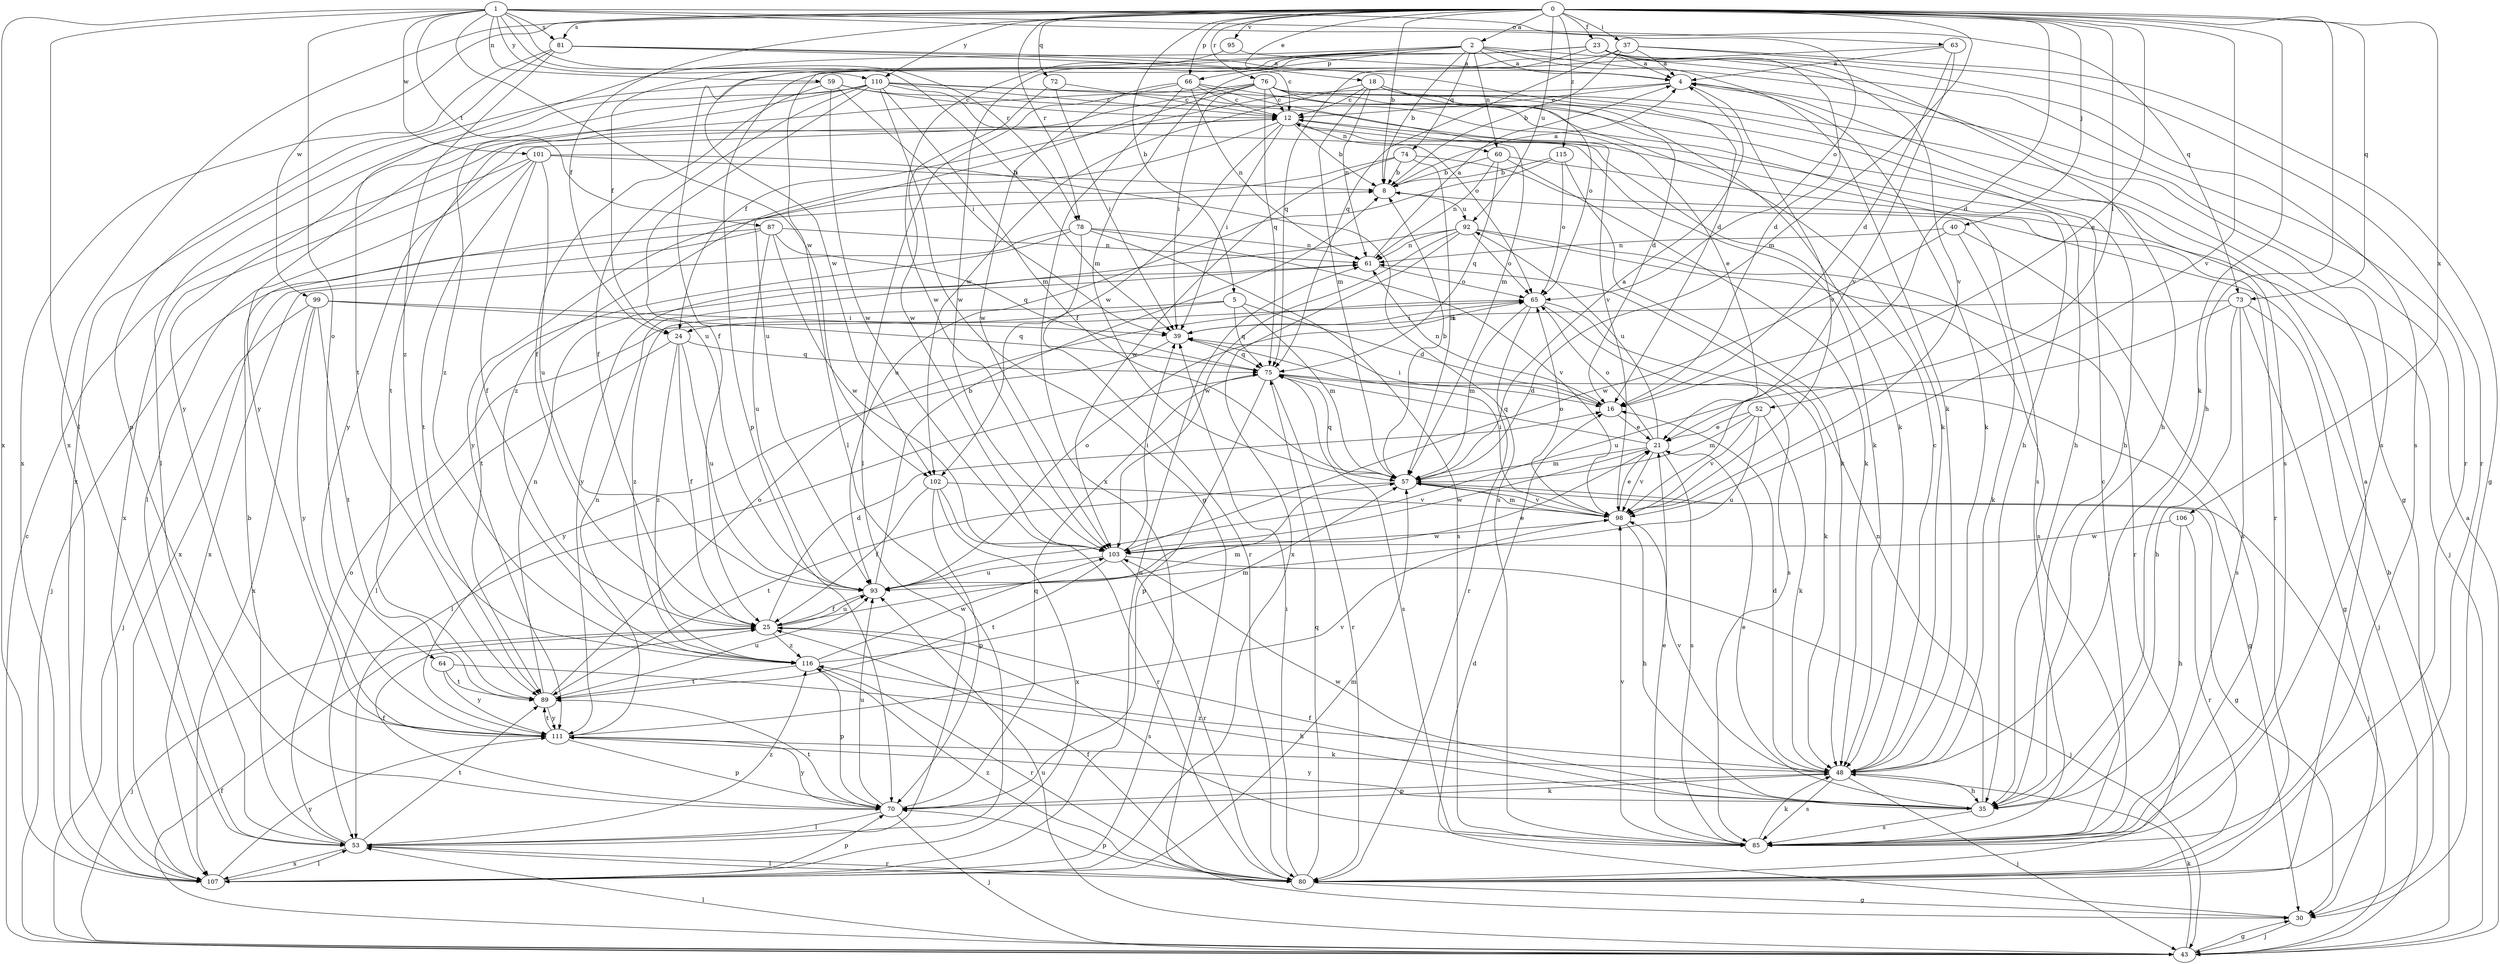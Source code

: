 strict digraph  {
0;
1;
2;
4;
5;
8;
12;
16;
18;
21;
23;
24;
25;
30;
35;
37;
39;
40;
43;
48;
52;
53;
57;
59;
60;
61;
63;
64;
65;
66;
70;
72;
73;
74;
75;
76;
78;
80;
81;
85;
87;
89;
92;
93;
95;
98;
99;
101;
102;
103;
106;
107;
110;
111;
115;
116;
0 -> 2  [label=a];
0 -> 5  [label=b];
0 -> 8  [label=b];
0 -> 16  [label=d];
0 -> 18  [label=e];
0 -> 21  [label=e];
0 -> 23  [label=f];
0 -> 24  [label=f];
0 -> 35  [label=h];
0 -> 37  [label=i];
0 -> 40  [label=j];
0 -> 48  [label=k];
0 -> 52  [label=l];
0 -> 57  [label=m];
0 -> 66  [label=p];
0 -> 72  [label=q];
0 -> 73  [label=q];
0 -> 76  [label=r];
0 -> 78  [label=r];
0 -> 81  [label=s];
0 -> 92  [label=u];
0 -> 95  [label=v];
0 -> 98  [label=v];
0 -> 99  [label=w];
0 -> 106  [label=x];
0 -> 107  [label=x];
0 -> 110  [label=y];
0 -> 115  [label=z];
1 -> 39  [label=i];
1 -> 53  [label=l];
1 -> 59  [label=n];
1 -> 63  [label=o];
1 -> 64  [label=o];
1 -> 65  [label=o];
1 -> 73  [label=q];
1 -> 78  [label=r];
1 -> 81  [label=s];
1 -> 87  [label=t];
1 -> 101  [label=w];
1 -> 102  [label=w];
1 -> 107  [label=x];
1 -> 110  [label=y];
2 -> 4  [label=a];
2 -> 8  [label=b];
2 -> 24  [label=f];
2 -> 48  [label=k];
2 -> 60  [label=n];
2 -> 66  [label=p];
2 -> 74  [label=q];
2 -> 80  [label=r];
2 -> 85  [label=s];
2 -> 89  [label=t];
2 -> 102  [label=w];
4 -> 12  [label=c];
4 -> 24  [label=f];
4 -> 48  [label=k];
4 -> 98  [label=v];
5 -> 16  [label=d];
5 -> 24  [label=f];
5 -> 57  [label=m];
5 -> 75  [label=q];
5 -> 116  [label=z];
8 -> 4  [label=a];
8 -> 92  [label=u];
12 -> 8  [label=b];
12 -> 39  [label=i];
12 -> 48  [label=k];
12 -> 60  [label=n];
12 -> 85  [label=s];
12 -> 102  [label=w];
12 -> 111  [label=y];
12 -> 116  [label=z];
16 -> 21  [label=e];
16 -> 39  [label=i];
16 -> 61  [label=n];
18 -> 12  [label=c];
18 -> 16  [label=d];
18 -> 35  [label=h];
18 -> 48  [label=k];
18 -> 57  [label=m];
18 -> 61  [label=n];
18 -> 102  [label=w];
21 -> 57  [label=m];
21 -> 65  [label=o];
21 -> 75  [label=q];
21 -> 85  [label=s];
21 -> 92  [label=u];
21 -> 98  [label=v];
21 -> 103  [label=w];
23 -> 4  [label=a];
23 -> 16  [label=d];
23 -> 25  [label=f];
23 -> 35  [label=h];
23 -> 53  [label=l];
23 -> 75  [label=q];
23 -> 85  [label=s];
23 -> 98  [label=v];
23 -> 103  [label=w];
24 -> 25  [label=f];
24 -> 53  [label=l];
24 -> 75  [label=q];
24 -> 93  [label=u];
24 -> 116  [label=z];
25 -> 16  [label=d];
25 -> 43  [label=j];
25 -> 57  [label=m];
25 -> 85  [label=s];
25 -> 93  [label=u];
25 -> 116  [label=z];
30 -> 16  [label=d];
30 -> 43  [label=j];
35 -> 21  [label=e];
35 -> 25  [label=f];
35 -> 61  [label=n];
35 -> 85  [label=s];
35 -> 103  [label=w];
35 -> 111  [label=y];
37 -> 4  [label=a];
37 -> 8  [label=b];
37 -> 30  [label=g];
37 -> 70  [label=p];
37 -> 75  [label=q];
37 -> 80  [label=r];
39 -> 75  [label=q];
39 -> 111  [label=y];
40 -> 48  [label=k];
40 -> 61  [label=n];
40 -> 85  [label=s];
40 -> 103  [label=w];
43 -> 4  [label=a];
43 -> 8  [label=b];
43 -> 12  [label=c];
43 -> 25  [label=f];
43 -> 30  [label=g];
43 -> 48  [label=k];
43 -> 53  [label=l];
43 -> 93  [label=u];
48 -> 12  [label=c];
48 -> 16  [label=d];
48 -> 35  [label=h];
48 -> 43  [label=j];
48 -> 70  [label=p];
48 -> 85  [label=s];
48 -> 98  [label=v];
48 -> 116  [label=z];
52 -> 21  [label=e];
52 -> 48  [label=k];
52 -> 57  [label=m];
52 -> 93  [label=u];
52 -> 98  [label=v];
53 -> 8  [label=b];
53 -> 65  [label=o];
53 -> 80  [label=r];
53 -> 89  [label=t];
53 -> 107  [label=x];
53 -> 116  [label=z];
57 -> 4  [label=a];
57 -> 8  [label=b];
57 -> 30  [label=g];
57 -> 43  [label=j];
57 -> 75  [label=q];
57 -> 89  [label=t];
57 -> 98  [label=v];
59 -> 12  [label=c];
59 -> 25  [label=f];
59 -> 39  [label=i];
59 -> 98  [label=v];
59 -> 103  [label=w];
59 -> 107  [label=x];
60 -> 8  [label=b];
60 -> 43  [label=j];
60 -> 48  [label=k];
60 -> 61  [label=n];
60 -> 75  [label=q];
61 -> 4  [label=a];
61 -> 65  [label=o];
63 -> 4  [label=a];
63 -> 16  [label=d];
63 -> 57  [label=m];
63 -> 98  [label=v];
64 -> 35  [label=h];
64 -> 89  [label=t];
64 -> 111  [label=y];
65 -> 39  [label=i];
65 -> 48  [label=k];
65 -> 57  [label=m];
65 -> 80  [label=r];
65 -> 85  [label=s];
66 -> 12  [label=c];
66 -> 48  [label=k];
66 -> 53  [label=l];
66 -> 57  [label=m];
66 -> 61  [label=n];
66 -> 103  [label=w];
66 -> 107  [label=x];
70 -> 25  [label=f];
70 -> 43  [label=j];
70 -> 48  [label=k];
70 -> 53  [label=l];
70 -> 75  [label=q];
70 -> 89  [label=t];
70 -> 93  [label=u];
70 -> 111  [label=y];
72 -> 12  [label=c];
72 -> 39  [label=i];
72 -> 103  [label=w];
73 -> 30  [label=g];
73 -> 35  [label=h];
73 -> 39  [label=i];
73 -> 43  [label=j];
73 -> 85  [label=s];
73 -> 93  [label=u];
74 -> 8  [label=b];
74 -> 57  [label=m];
74 -> 80  [label=r];
74 -> 103  [label=w];
74 -> 111  [label=y];
75 -> 16  [label=d];
75 -> 30  [label=g];
75 -> 53  [label=l];
75 -> 70  [label=p];
75 -> 80  [label=r];
75 -> 85  [label=s];
76 -> 12  [label=c];
76 -> 30  [label=g];
76 -> 35  [label=h];
76 -> 39  [label=i];
76 -> 65  [label=o];
76 -> 75  [label=q];
76 -> 85  [label=s];
76 -> 89  [label=t];
76 -> 93  [label=u];
76 -> 111  [label=y];
78 -> 61  [label=n];
78 -> 80  [label=r];
78 -> 85  [label=s];
78 -> 89  [label=t];
78 -> 98  [label=v];
78 -> 107  [label=x];
80 -> 4  [label=a];
80 -> 25  [label=f];
80 -> 30  [label=g];
80 -> 39  [label=i];
80 -> 53  [label=l];
80 -> 70  [label=p];
80 -> 75  [label=q];
80 -> 116  [label=z];
81 -> 4  [label=a];
81 -> 12  [label=c];
81 -> 16  [label=d];
81 -> 70  [label=p];
81 -> 107  [label=x];
81 -> 116  [label=z];
85 -> 12  [label=c];
85 -> 21  [label=e];
85 -> 48  [label=k];
85 -> 98  [label=v];
87 -> 43  [label=j];
87 -> 61  [label=n];
87 -> 75  [label=q];
87 -> 93  [label=u];
87 -> 103  [label=w];
87 -> 107  [label=x];
89 -> 61  [label=n];
89 -> 65  [label=o];
89 -> 93  [label=u];
89 -> 111  [label=y];
92 -> 61  [label=n];
92 -> 65  [label=o];
92 -> 80  [label=r];
92 -> 85  [label=s];
92 -> 103  [label=w];
92 -> 107  [label=x];
92 -> 111  [label=y];
93 -> 8  [label=b];
93 -> 21  [label=e];
93 -> 25  [label=f];
93 -> 65  [label=o];
95 -> 4  [label=a];
95 -> 103  [label=w];
98 -> 21  [label=e];
98 -> 35  [label=h];
98 -> 39  [label=i];
98 -> 57  [label=m];
98 -> 65  [label=o];
98 -> 103  [label=w];
99 -> 39  [label=i];
99 -> 43  [label=j];
99 -> 75  [label=q];
99 -> 89  [label=t];
99 -> 107  [label=x];
99 -> 111  [label=y];
101 -> 8  [label=b];
101 -> 25  [label=f];
101 -> 53  [label=l];
101 -> 85  [label=s];
101 -> 89  [label=t];
101 -> 93  [label=u];
101 -> 107  [label=x];
102 -> 25  [label=f];
102 -> 70  [label=p];
102 -> 80  [label=r];
102 -> 98  [label=v];
102 -> 107  [label=x];
103 -> 39  [label=i];
103 -> 43  [label=j];
103 -> 80  [label=r];
103 -> 89  [label=t];
103 -> 93  [label=u];
106 -> 35  [label=h];
106 -> 80  [label=r];
106 -> 103  [label=w];
107 -> 53  [label=l];
107 -> 57  [label=m];
107 -> 61  [label=n];
107 -> 70  [label=p];
107 -> 111  [label=y];
110 -> 12  [label=c];
110 -> 21  [label=e];
110 -> 25  [label=f];
110 -> 30  [label=g];
110 -> 35  [label=h];
110 -> 53  [label=l];
110 -> 57  [label=m];
110 -> 65  [label=o];
110 -> 93  [label=u];
110 -> 111  [label=y];
110 -> 116  [label=z];
111 -> 48  [label=k];
111 -> 61  [label=n];
111 -> 70  [label=p];
111 -> 89  [label=t];
111 -> 98  [label=v];
115 -> 8  [label=b];
115 -> 48  [label=k];
115 -> 65  [label=o];
115 -> 93  [label=u];
116 -> 57  [label=m];
116 -> 70  [label=p];
116 -> 80  [label=r];
116 -> 89  [label=t];
116 -> 103  [label=w];
}
